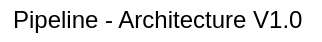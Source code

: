 <mxfile version="16.4.8" type="github">
  <diagram id="fnb83CbjcHutObEVnBT5" name="Page-1">
    <mxGraphModel dx="1416" dy="742" grid="1" gridSize="10" guides="1" tooltips="1" connect="1" arrows="1" fold="1" page="1" pageScale="1" pageWidth="827" pageHeight="1169" math="0" shadow="0">
      <root>
        <mxCell id="0" />
        <mxCell id="1" parent="0" />
        <mxCell id="xOlD_TCT9_zKF5M06AKU-1" value="Pipeline - Architecture V1.0&amp;nbsp;" style="text;html=1;align=center;verticalAlign=middle;resizable=0;points=[];autosize=1;strokeColor=none;fillColor=none;" vertex="1" parent="1">
          <mxGeometry x="240" y="190" width="160" height="20" as="geometry" />
        </mxCell>
      </root>
    </mxGraphModel>
  </diagram>
</mxfile>
